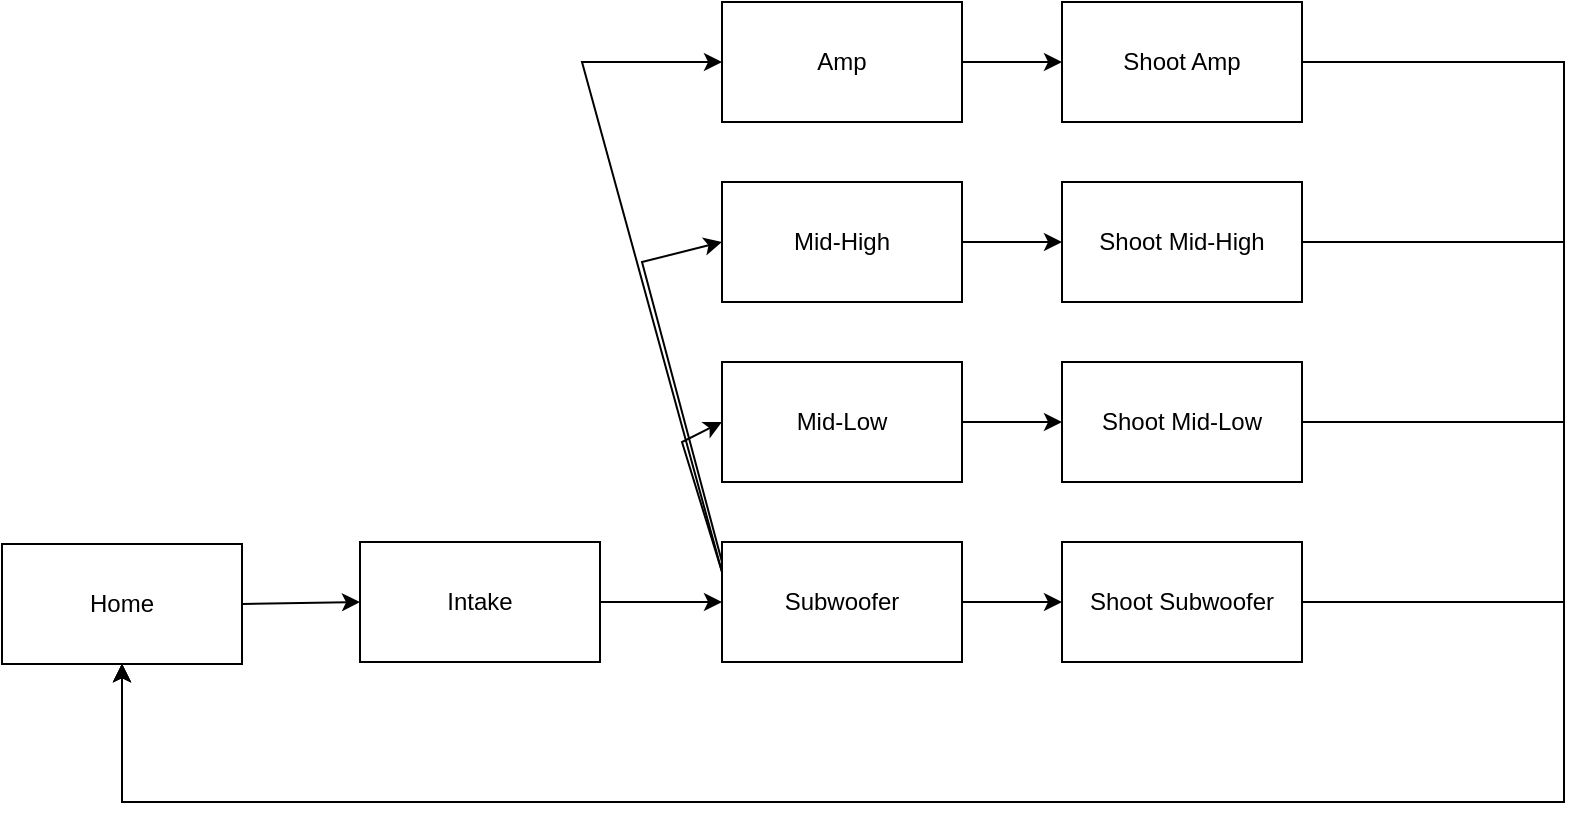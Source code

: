 <mxfile version="28.1.0">
  <diagram name="Page-1" id="zYVnt6KPceBAITwr_Y2t">
    <mxGraphModel dx="1042" dy="535" grid="1" gridSize="10" guides="1" tooltips="1" connect="1" arrows="1" fold="1" page="1" pageScale="1" pageWidth="850" pageHeight="1100" math="0" shadow="0">
      <root>
        <mxCell id="0" />
        <mxCell id="1" parent="0" />
        <mxCell id="dPG3s_r1Ieh7JRKwjJLs-1" value="Home" style="rounded=0;whiteSpace=wrap;html=1;" vertex="1" parent="1">
          <mxGeometry x="20" y="431" width="120" height="60" as="geometry" />
        </mxCell>
        <mxCell id="dPG3s_r1Ieh7JRKwjJLs-2" value="" style="endArrow=classic;html=1;rounded=0;exitX=1;exitY=0.5;exitDx=0;exitDy=0;entryX=0;entryY=0.5;entryDx=0;entryDy=0;" edge="1" parent="1" source="dPG3s_r1Ieh7JRKwjJLs-1" target="dPG3s_r1Ieh7JRKwjJLs-3">
          <mxGeometry width="50" height="50" relative="1" as="geometry">
            <mxPoint x="170" y="480" as="sourcePoint" />
            <mxPoint x="220" y="430" as="targetPoint" />
          </mxGeometry>
        </mxCell>
        <mxCell id="dPG3s_r1Ieh7JRKwjJLs-3" value="Intake" style="rounded=0;whiteSpace=wrap;html=1;" vertex="1" parent="1">
          <mxGeometry x="199" y="430" width="120" height="60" as="geometry" />
        </mxCell>
        <mxCell id="dPG3s_r1Ieh7JRKwjJLs-24" style="edgeStyle=orthogonalEdgeStyle;rounded=0;orthogonalLoop=1;jettySize=auto;html=1;exitX=1;exitY=0.5;exitDx=0;exitDy=0;entryX=0;entryY=0.5;entryDx=0;entryDy=0;" edge="1" parent="1" source="dPG3s_r1Ieh7JRKwjJLs-4" target="dPG3s_r1Ieh7JRKwjJLs-19">
          <mxGeometry relative="1" as="geometry" />
        </mxCell>
        <mxCell id="dPG3s_r1Ieh7JRKwjJLs-4" value="Amp" style="rounded=0;whiteSpace=wrap;html=1;" vertex="1" parent="1">
          <mxGeometry x="380" y="160" width="120" height="60" as="geometry" />
        </mxCell>
        <mxCell id="dPG3s_r1Ieh7JRKwjJLs-27" style="edgeStyle=orthogonalEdgeStyle;rounded=0;orthogonalLoop=1;jettySize=auto;html=1;exitX=1;exitY=0.5;exitDx=0;exitDy=0;entryX=0;entryY=0.5;entryDx=0;entryDy=0;" edge="1" parent="1" source="dPG3s_r1Ieh7JRKwjJLs-5" target="dPG3s_r1Ieh7JRKwjJLs-23">
          <mxGeometry relative="1" as="geometry" />
        </mxCell>
        <mxCell id="dPG3s_r1Ieh7JRKwjJLs-5" value="Subwoofer" style="rounded=0;whiteSpace=wrap;html=1;" vertex="1" parent="1">
          <mxGeometry x="380" y="430" width="120" height="60" as="geometry" />
        </mxCell>
        <mxCell id="dPG3s_r1Ieh7JRKwjJLs-7" value="" style="endArrow=classic;html=1;rounded=0;exitX=1;exitY=0.5;exitDx=0;exitDy=0;entryX=0;entryY=0.5;entryDx=0;entryDy=0;" edge="1" parent="1" source="dPG3s_r1Ieh7JRKwjJLs-3" target="dPG3s_r1Ieh7JRKwjJLs-5">
          <mxGeometry width="50" height="50" relative="1" as="geometry">
            <mxPoint x="340" y="560" as="sourcePoint" />
            <mxPoint x="390" y="510" as="targetPoint" />
          </mxGeometry>
        </mxCell>
        <mxCell id="dPG3s_r1Ieh7JRKwjJLs-9" value="" style="endArrow=classic;html=1;rounded=0;exitX=0;exitY=0.25;exitDx=0;exitDy=0;entryX=0;entryY=0.5;entryDx=0;entryDy=0;" edge="1" parent="1" source="dPG3s_r1Ieh7JRKwjJLs-5" target="dPG3s_r1Ieh7JRKwjJLs-4">
          <mxGeometry width="50" height="50" relative="1" as="geometry">
            <mxPoint x="450" y="300" as="sourcePoint" />
            <mxPoint x="500" y="250" as="targetPoint" />
            <Array as="points">
              <mxPoint x="310" y="190" />
            </Array>
          </mxGeometry>
        </mxCell>
        <mxCell id="dPG3s_r1Ieh7JRKwjJLs-25" style="edgeStyle=orthogonalEdgeStyle;rounded=0;orthogonalLoop=1;jettySize=auto;html=1;exitX=1;exitY=0.5;exitDx=0;exitDy=0;entryX=0;entryY=0.5;entryDx=0;entryDy=0;" edge="1" parent="1" source="dPG3s_r1Ieh7JRKwjJLs-10" target="dPG3s_r1Ieh7JRKwjJLs-20">
          <mxGeometry relative="1" as="geometry" />
        </mxCell>
        <mxCell id="dPG3s_r1Ieh7JRKwjJLs-10" value="&lt;div&gt;Mid-High&lt;/div&gt;" style="rounded=0;whiteSpace=wrap;html=1;" vertex="1" parent="1">
          <mxGeometry x="380" y="250" width="120" height="60" as="geometry" />
        </mxCell>
        <mxCell id="dPG3s_r1Ieh7JRKwjJLs-26" style="edgeStyle=orthogonalEdgeStyle;rounded=0;orthogonalLoop=1;jettySize=auto;html=1;exitX=1;exitY=0.5;exitDx=0;exitDy=0;entryX=0;entryY=0.5;entryDx=0;entryDy=0;" edge="1" parent="1" source="dPG3s_r1Ieh7JRKwjJLs-12" target="dPG3s_r1Ieh7JRKwjJLs-22">
          <mxGeometry relative="1" as="geometry" />
        </mxCell>
        <mxCell id="dPG3s_r1Ieh7JRKwjJLs-12" value="Mid-Low" style="rounded=0;whiteSpace=wrap;html=1;" vertex="1" parent="1">
          <mxGeometry x="380" y="340" width="120" height="60" as="geometry" />
        </mxCell>
        <mxCell id="dPG3s_r1Ieh7JRKwjJLs-13" value="" style="endArrow=classic;html=1;rounded=0;entryX=0;entryY=0.5;entryDx=0;entryDy=0;" edge="1" parent="1" target="dPG3s_r1Ieh7JRKwjJLs-10">
          <mxGeometry width="50" height="50" relative="1" as="geometry">
            <mxPoint x="380" y="440" as="sourcePoint" />
            <mxPoint x="360" y="250" as="targetPoint" />
            <Array as="points">
              <mxPoint x="340" y="290" />
            </Array>
          </mxGeometry>
        </mxCell>
        <mxCell id="dPG3s_r1Ieh7JRKwjJLs-14" value="" style="endArrow=classic;html=1;rounded=0;exitX=0;exitY=0.25;exitDx=0;exitDy=0;entryX=0;entryY=0.5;entryDx=0;entryDy=0;" edge="1" parent="1" source="dPG3s_r1Ieh7JRKwjJLs-5" target="dPG3s_r1Ieh7JRKwjJLs-12">
          <mxGeometry width="50" height="50" relative="1" as="geometry">
            <mxPoint x="260" y="290" as="sourcePoint" />
            <mxPoint x="310" y="240" as="targetPoint" />
            <Array as="points">
              <mxPoint x="360" y="380" />
            </Array>
          </mxGeometry>
        </mxCell>
        <mxCell id="dPG3s_r1Ieh7JRKwjJLs-28" style="edgeStyle=orthogonalEdgeStyle;rounded=0;orthogonalLoop=1;jettySize=auto;html=1;exitX=1;exitY=0.5;exitDx=0;exitDy=0;entryX=0.5;entryY=1;entryDx=0;entryDy=0;" edge="1" parent="1" source="dPG3s_r1Ieh7JRKwjJLs-19" target="dPG3s_r1Ieh7JRKwjJLs-1">
          <mxGeometry relative="1" as="geometry">
            <mxPoint x="70" y="560" as="targetPoint" />
            <Array as="points">
              <mxPoint x="801" y="190" />
              <mxPoint x="801" y="560" />
              <mxPoint x="80" y="560" />
            </Array>
          </mxGeometry>
        </mxCell>
        <mxCell id="dPG3s_r1Ieh7JRKwjJLs-19" value="&lt;div&gt;Shoot Amp&lt;/div&gt;" style="rounded=0;whiteSpace=wrap;html=1;" vertex="1" parent="1">
          <mxGeometry x="550" y="160" width="120" height="60" as="geometry" />
        </mxCell>
        <mxCell id="dPG3s_r1Ieh7JRKwjJLs-29" style="edgeStyle=orthogonalEdgeStyle;rounded=0;orthogonalLoop=1;jettySize=auto;html=1;exitX=1;exitY=0.5;exitDx=0;exitDy=0;entryX=0.5;entryY=1;entryDx=0;entryDy=0;" edge="1" parent="1" source="dPG3s_r1Ieh7JRKwjJLs-20" target="dPG3s_r1Ieh7JRKwjJLs-1">
          <mxGeometry relative="1" as="geometry">
            <mxPoint x="80" y="560" as="targetPoint" />
            <Array as="points">
              <mxPoint x="801" y="280" />
              <mxPoint x="801" y="560" />
              <mxPoint x="80" y="560" />
            </Array>
          </mxGeometry>
        </mxCell>
        <mxCell id="dPG3s_r1Ieh7JRKwjJLs-20" value="&lt;div&gt;Shoot Mid-High&lt;/div&gt;" style="rounded=0;whiteSpace=wrap;html=1;" vertex="1" parent="1">
          <mxGeometry x="550" y="250" width="120" height="60" as="geometry" />
        </mxCell>
        <mxCell id="dPG3s_r1Ieh7JRKwjJLs-30" style="edgeStyle=orthogonalEdgeStyle;rounded=0;orthogonalLoop=1;jettySize=auto;html=1;exitX=1;exitY=0.5;exitDx=0;exitDy=0;entryX=0.5;entryY=1;entryDx=0;entryDy=0;" edge="1" parent="1" source="dPG3s_r1Ieh7JRKwjJLs-22" target="dPG3s_r1Ieh7JRKwjJLs-1">
          <mxGeometry relative="1" as="geometry">
            <mxPoint x="80" y="500" as="targetPoint" />
            <Array as="points">
              <mxPoint x="801" y="370" />
              <mxPoint x="801" y="560" />
              <mxPoint x="80" y="560" />
            </Array>
          </mxGeometry>
        </mxCell>
        <mxCell id="dPG3s_r1Ieh7JRKwjJLs-22" value="&lt;div&gt;Shoot Mid-Low&lt;/div&gt;" style="rounded=0;whiteSpace=wrap;html=1;" vertex="1" parent="1">
          <mxGeometry x="550" y="340" width="120" height="60" as="geometry" />
        </mxCell>
        <mxCell id="dPG3s_r1Ieh7JRKwjJLs-31" style="edgeStyle=orthogonalEdgeStyle;rounded=0;orthogonalLoop=1;jettySize=auto;html=1;entryX=0.5;entryY=1;entryDx=0;entryDy=0;" edge="1" parent="1" source="dPG3s_r1Ieh7JRKwjJLs-23" target="dPG3s_r1Ieh7JRKwjJLs-1">
          <mxGeometry relative="1" as="geometry">
            <mxPoint x="80" y="560" as="targetPoint" />
            <Array as="points">
              <mxPoint x="801" y="460" />
              <mxPoint x="801" y="560" />
              <mxPoint x="80" y="560" />
            </Array>
          </mxGeometry>
        </mxCell>
        <mxCell id="dPG3s_r1Ieh7JRKwjJLs-23" value="&lt;div&gt;Shoot Subwoofer&lt;/div&gt;" style="rounded=0;whiteSpace=wrap;html=1;" vertex="1" parent="1">
          <mxGeometry x="550" y="430" width="120" height="60" as="geometry" />
        </mxCell>
      </root>
    </mxGraphModel>
  </diagram>
</mxfile>
